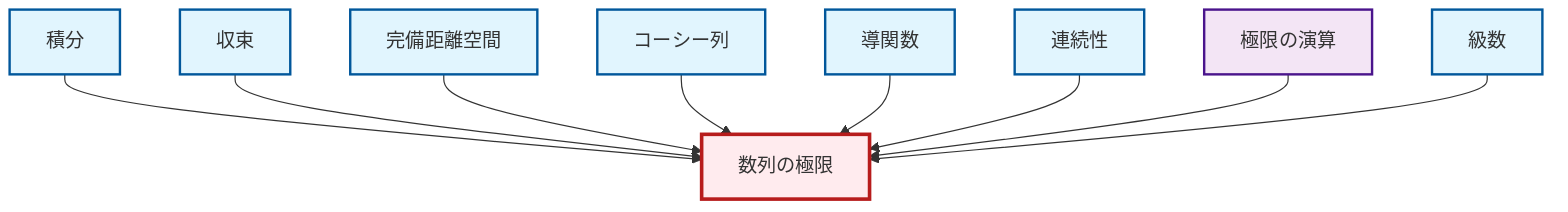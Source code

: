 graph TD
    classDef definition fill:#e1f5fe,stroke:#01579b,stroke-width:2px
    classDef theorem fill:#f3e5f5,stroke:#4a148c,stroke-width:2px
    classDef axiom fill:#fff3e0,stroke:#e65100,stroke-width:2px
    classDef example fill:#e8f5e9,stroke:#1b5e20,stroke-width:2px
    classDef current fill:#ffebee,stroke:#b71c1c,stroke-width:3px
    def-cauchy-sequence["コーシー列"]:::definition
    def-convergence["収束"]:::definition
    thm-limit-arithmetic["極限の演算"]:::theorem
    def-continuity["連続性"]:::definition
    def-integral["積分"]:::definition
    def-derivative["導関数"]:::definition
    def-complete-metric-space["完備距離空間"]:::definition
    def-series["級数"]:::definition
    def-limit["数列の極限"]:::definition
    def-integral --> def-limit
    def-convergence --> def-limit
    def-complete-metric-space --> def-limit
    def-cauchy-sequence --> def-limit
    def-derivative --> def-limit
    def-continuity --> def-limit
    thm-limit-arithmetic --> def-limit
    def-series --> def-limit
    class def-limit current